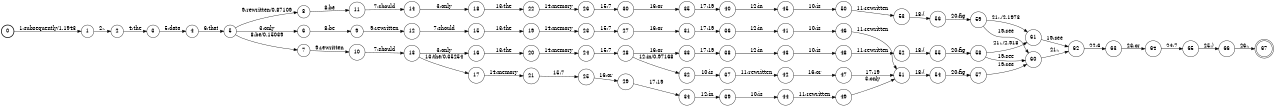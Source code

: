 digraph FST {
rankdir = LR;
size = "8.5,11";
label = "";
center = 1;
orientation = Portrait;
ranksep = "0.4";
nodesep = "0.25";
0 [label = "0", shape = circle, style = bold, fontsize = 14]
	0 -> 1 [label = "1:subsequently/1.1943", fontsize = 14];
1 [label = "1", shape = circle, style = solid, fontsize = 14]
	1 -> 2 [label = "2:,", fontsize = 14];
2 [label = "2", shape = circle, style = solid, fontsize = 14]
	2 -> 3 [label = "4:the", fontsize = 14];
3 [label = "3", shape = circle, style = solid, fontsize = 14]
	3 -> 4 [label = "5:data", fontsize = 14];
4 [label = "4", shape = circle, style = solid, fontsize = 14]
	4 -> 5 [label = "6:that", fontsize = 14];
5 [label = "5", shape = circle, style = solid, fontsize = 14]
	5 -> 6 [label = "3:only", fontsize = 14];
	5 -> 7 [label = "8:be/0.15039", fontsize = 14];
	5 -> 8 [label = "9:rewritten/0.87109", fontsize = 14];
6 [label = "6", shape = circle, style = solid, fontsize = 14]
	6 -> 9 [label = "8:be", fontsize = 14];
7 [label = "7", shape = circle, style = solid, fontsize = 14]
	7 -> 10 [label = "9:rewritten", fontsize = 14];
8 [label = "8", shape = circle, style = solid, fontsize = 14]
	8 -> 11 [label = "8:be", fontsize = 14];
9 [label = "9", shape = circle, style = solid, fontsize = 14]
	9 -> 12 [label = "9:rewritten", fontsize = 14];
10 [label = "10", shape = circle, style = solid, fontsize = 14]
	10 -> 13 [label = "7:should", fontsize = 14];
11 [label = "11", shape = circle, style = solid, fontsize = 14]
	11 -> 14 [label = "7:should", fontsize = 14];
12 [label = "12", shape = circle, style = solid, fontsize = 14]
	12 -> 15 [label = "7:should", fontsize = 14];
13 [label = "13", shape = circle, style = solid, fontsize = 14]
	13 -> 16 [label = "3:only", fontsize = 14];
	13 -> 17 [label = "13:the/0.35254", fontsize = 14];
14 [label = "14", shape = circle, style = solid, fontsize = 14]
	14 -> 18 [label = "3:only", fontsize = 14];
15 [label = "15", shape = circle, style = solid, fontsize = 14]
	15 -> 19 [label = "13:the", fontsize = 14];
16 [label = "16", shape = circle, style = solid, fontsize = 14]
	16 -> 20 [label = "13:the", fontsize = 14];
17 [label = "17", shape = circle, style = solid, fontsize = 14]
	17 -> 21 [label = "14:memory", fontsize = 14];
18 [label = "18", shape = circle, style = solid, fontsize = 14]
	18 -> 22 [label = "13:the", fontsize = 14];
19 [label = "19", shape = circle, style = solid, fontsize = 14]
	19 -> 23 [label = "14:memory", fontsize = 14];
20 [label = "20", shape = circle, style = solid, fontsize = 14]
	20 -> 24 [label = "14:memory", fontsize = 14];
21 [label = "21", shape = circle, style = solid, fontsize = 14]
	21 -> 25 [label = "15:7", fontsize = 14];
22 [label = "22", shape = circle, style = solid, fontsize = 14]
	22 -> 26 [label = "14:memory", fontsize = 14];
23 [label = "23", shape = circle, style = solid, fontsize = 14]
	23 -> 27 [label = "15:7", fontsize = 14];
24 [label = "24", shape = circle, style = solid, fontsize = 14]
	24 -> 28 [label = "15:7", fontsize = 14];
25 [label = "25", shape = circle, style = solid, fontsize = 14]
	25 -> 29 [label = "16:or", fontsize = 14];
26 [label = "26", shape = circle, style = solid, fontsize = 14]
	26 -> 30 [label = "15:7", fontsize = 14];
27 [label = "27", shape = circle, style = solid, fontsize = 14]
	27 -> 31 [label = "16:or", fontsize = 14];
28 [label = "28", shape = circle, style = solid, fontsize = 14]
	28 -> 32 [label = "12:in/0.97168", fontsize = 14];
	28 -> 33 [label = "16:or", fontsize = 14];
29 [label = "29", shape = circle, style = solid, fontsize = 14]
	29 -> 34 [label = "17:19", fontsize = 14];
30 [label = "30", shape = circle, style = solid, fontsize = 14]
	30 -> 35 [label = "16:or", fontsize = 14];
31 [label = "31", shape = circle, style = solid, fontsize = 14]
	31 -> 36 [label = "17:19", fontsize = 14];
32 [label = "32", shape = circle, style = solid, fontsize = 14]
	32 -> 37 [label = "10:is", fontsize = 14];
33 [label = "33", shape = circle, style = solid, fontsize = 14]
	33 -> 38 [label = "17:19", fontsize = 14];
34 [label = "34", shape = circle, style = solid, fontsize = 14]
	34 -> 39 [label = "12:in", fontsize = 14];
35 [label = "35", shape = circle, style = solid, fontsize = 14]
	35 -> 40 [label = "17:19", fontsize = 14];
36 [label = "36", shape = circle, style = solid, fontsize = 14]
	36 -> 41 [label = "12:in", fontsize = 14];
37 [label = "37", shape = circle, style = solid, fontsize = 14]
	37 -> 42 [label = "11:rewritten", fontsize = 14];
38 [label = "38", shape = circle, style = solid, fontsize = 14]
	38 -> 43 [label = "12:in", fontsize = 14];
39 [label = "39", shape = circle, style = solid, fontsize = 14]
	39 -> 44 [label = "10:is", fontsize = 14];
40 [label = "40", shape = circle, style = solid, fontsize = 14]
	40 -> 45 [label = "12:in", fontsize = 14];
41 [label = "41", shape = circle, style = solid, fontsize = 14]
	41 -> 46 [label = "10:is", fontsize = 14];
42 [label = "42", shape = circle, style = solid, fontsize = 14]
	42 -> 47 [label = "16:or", fontsize = 14];
43 [label = "43", shape = circle, style = solid, fontsize = 14]
	43 -> 48 [label = "10:is", fontsize = 14];
44 [label = "44", shape = circle, style = solid, fontsize = 14]
	44 -> 49 [label = "11:rewritten", fontsize = 14];
45 [label = "45", shape = circle, style = solid, fontsize = 14]
	45 -> 50 [label = "10:is", fontsize = 14];
46 [label = "46", shape = circle, style = solid, fontsize = 14]
	46 -> 51 [label = "11:rewritten", fontsize = 14];
47 [label = "47", shape = circle, style = solid, fontsize = 14]
	47 -> 51 [label = "17:19", fontsize = 14];
48 [label = "48", shape = circle, style = solid, fontsize = 14]
	48 -> 52 [label = "11:rewritten", fontsize = 14];
49 [label = "49", shape = circle, style = solid, fontsize = 14]
	49 -> 51 [label = "3:only", fontsize = 14];
50 [label = "50", shape = circle, style = solid, fontsize = 14]
	50 -> 53 [label = "11:rewritten", fontsize = 14];
51 [label = "51", shape = circle, style = solid, fontsize = 14]
	51 -> 54 [label = "18:(", fontsize = 14];
52 [label = "52", shape = circle, style = solid, fontsize = 14]
	52 -> 55 [label = "18:(", fontsize = 14];
53 [label = "53", shape = circle, style = solid, fontsize = 14]
	53 -> 56 [label = "18:(", fontsize = 14];
54 [label = "54", shape = circle, style = solid, fontsize = 14]
	54 -> 57 [label = "20:fig", fontsize = 14];
55 [label = "55", shape = circle, style = solid, fontsize = 14]
	55 -> 58 [label = "20:fig", fontsize = 14];
56 [label = "56", shape = circle, style = solid, fontsize = 14]
	56 -> 59 [label = "20:fig", fontsize = 14];
57 [label = "57", shape = circle, style = solid, fontsize = 14]
	57 -> 60 [label = "19:see", fontsize = 14];
58 [label = "58", shape = circle, style = solid, fontsize = 14]
	58 -> 60 [label = "19:see", fontsize = 14];
	58 -> 61 [label = "21:./2.918", fontsize = 14];
59 [label = "59", shape = circle, style = solid, fontsize = 14]
	59 -> 60 [label = "19:see", fontsize = 14];
	59 -> 61 [label = "21:./2.1973", fontsize = 14];
60 [label = "60", shape = circle, style = solid, fontsize = 14]
	60 -> 62 [label = "21:.", fontsize = 14];
61 [label = "61", shape = circle, style = solid, fontsize = 14]
	61 -> 62 [label = "19:see", fontsize = 14];
62 [label = "62", shape = circle, style = solid, fontsize = 14]
	62 -> 63 [label = "22:6", fontsize = 14];
63 [label = "63", shape = circle, style = solid, fontsize = 14]
	63 -> 64 [label = "23:or", fontsize = 14];
64 [label = "64", shape = circle, style = solid, fontsize = 14]
	64 -> 65 [label = "24:7", fontsize = 14];
65 [label = "65", shape = circle, style = solid, fontsize = 14]
	65 -> 66 [label = "25:)", fontsize = 14];
66 [label = "66", shape = circle, style = solid, fontsize = 14]
	66 -> 67 [label = "26:.", fontsize = 14];
67 [label = "67", shape = doublecircle, style = solid, fontsize = 14]
}
